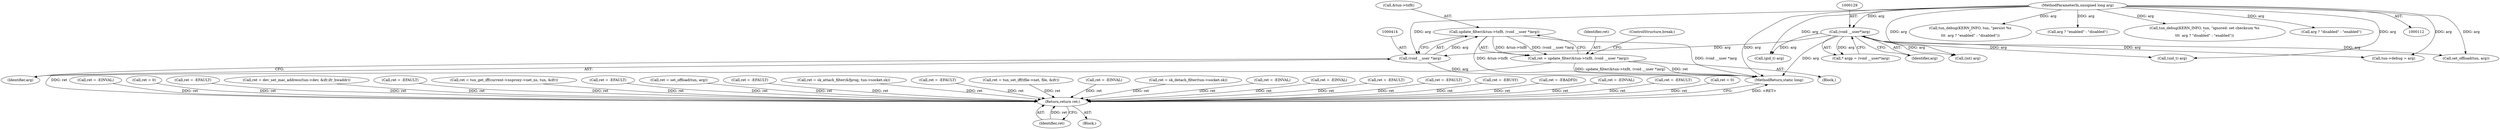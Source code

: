 digraph "0_linux_a117dacde0288f3ec60b6e5bcedae8fa37ee0dfc@API" {
"1000408" [label="(Call,update_filter(&tun->txflt, (void __user *)arg))"];
"1000413" [label="(Call,(void __user *)arg)"];
"1000128" [label="(Call,(void __user*)arg)"];
"1000115" [label="(MethodParameterIn,unsigned long arg)"];
"1000406" [label="(Call,ret = update_filter(&tun->txflt, (void __user *)arg))"];
"1000642" [label="(Return,return ret;)"];
"1000325" [label="(Call,(gid_t) arg)"];
"1000388" [label="(Call,set_offload(tun, arg))"];
"1000126" [label="(Call,* argp = (void __user*)arg)"];
"1000413" [label="(Call,(void __user *)arg)"];
"1000559" [label="(Call,ret = -EINVAL)"];
"1000374" [label="(Call,ret = 0)"];
"1000128" [label="(Call,(void __user*)arg)"];
"1000490" [label="(Call,ret = -EFAULT)"];
"1000462" [label="(Call,ret = dev_set_mac_address(tun->dev, &ifr.ifr_hwaddr))"];
"1000221" [label="(Call,ret = -EFAULT)"];
"1000246" [label="(Call,ret = tun_get_iff(current->nsproxy->net_ns, tun, &ifr))"];
"1000362" [label="(Call,(int) arg)"];
"1000643" [label="(Identifier,ret)"];
"1000130" [label="(Identifier,arg)"];
"1000584" [label="(Call,ret = -EFAULT)"];
"1000386" [label="(Call,ret = set_offload(tun, arg))"];
"1000416" [label="(ControlStructure,break;)"];
"1000117" [label="(Block,)"];
"1000295" [label="(Call,tun_debug(KERN_INFO, tun, \"persist %s\n\",\n\t\t\t  arg ? \"enabled\" : \"disabled\"))"];
"1000504" [label="(Call,ret = -EFAULT)"];
"1000596" [label="(Call,ret = sk_attach_filter(&fprog, tun->socket.sk))"];
"1000406" [label="(Call,ret = update_filter(&tun->txflt, (void __user *)arg))"];
"1000546" [label="(Call,ret = -EFAULT)"];
"1000309" [label="(Call,(uid_t) arg)"];
"1000203" [label="(Call,ret = tun_set_iff(tfile->net, file, &ifr))"];
"1000631" [label="(Call,ret = -EINVAL)"];
"1000409" [label="(Call,&tun->txflt)"];
"1000299" [label="(Call,arg ? \"enabled\" : \"disabled\")"];
"1000621" [label="(Call,ret = sk_detach_filter(tun->socket.sk))"];
"1000393" [label="(Call,ret = -EINVAL)"];
"1000608" [label="(Call,ret = -EINVAL)"];
"1000266" [label="(Call,ret = -EFAULT)"];
"1000532" [label="(Call,ret = -EFAULT)"];
"1000407" [label="(Identifier,ret)"];
"1000244" [label="(Block,)"];
"1000350" [label="(Call,ret = -EBUSY)"];
"1000115" [label="(MethodParameterIn,unsigned long arg)"];
"1000272" [label="(Call,tun_debug(KERN_INFO, tun, \"ignored: set checksum %s\n\",\n\t\t\t  arg ? \"disabled\" : \"enabled\"))"];
"1000226" [label="(Call,ret = -EBADFD)"];
"1000571" [label="(Call,ret = -EINVAL)"];
"1000408" [label="(Call,update_filter(&tun->txflt, (void __user *)arg))"];
"1000642" [label="(Return,return ret;)"];
"1000276" [label="(Call,arg ? \"disabled\" : \"enabled\")"];
"1000447" [label="(Call,ret = -EFAULT)"];
"1000644" [label="(MethodReturn,static long)"];
"1000415" [label="(Identifier,arg)"];
"1000379" [label="(Call,tun->debug = arg)"];
"1000239" [label="(Call,ret = 0)"];
"1000408" -> "1000406"  [label="AST: "];
"1000408" -> "1000413"  [label="CFG: "];
"1000409" -> "1000408"  [label="AST: "];
"1000413" -> "1000408"  [label="AST: "];
"1000406" -> "1000408"  [label="CFG: "];
"1000408" -> "1000644"  [label="DDG: &tun->txflt"];
"1000408" -> "1000644"  [label="DDG: (void __user *)arg"];
"1000408" -> "1000406"  [label="DDG: &tun->txflt"];
"1000408" -> "1000406"  [label="DDG: (void __user *)arg"];
"1000413" -> "1000408"  [label="DDG: arg"];
"1000413" -> "1000415"  [label="CFG: "];
"1000414" -> "1000413"  [label="AST: "];
"1000415" -> "1000413"  [label="AST: "];
"1000413" -> "1000644"  [label="DDG: arg"];
"1000128" -> "1000413"  [label="DDG: arg"];
"1000115" -> "1000413"  [label="DDG: arg"];
"1000128" -> "1000126"  [label="AST: "];
"1000128" -> "1000130"  [label="CFG: "];
"1000129" -> "1000128"  [label="AST: "];
"1000130" -> "1000128"  [label="AST: "];
"1000126" -> "1000128"  [label="CFG: "];
"1000128" -> "1000644"  [label="DDG: arg"];
"1000128" -> "1000126"  [label="DDG: arg"];
"1000115" -> "1000128"  [label="DDG: arg"];
"1000128" -> "1000309"  [label="DDG: arg"];
"1000128" -> "1000325"  [label="DDG: arg"];
"1000128" -> "1000362"  [label="DDG: arg"];
"1000128" -> "1000379"  [label="DDG: arg"];
"1000128" -> "1000388"  [label="DDG: arg"];
"1000115" -> "1000112"  [label="AST: "];
"1000115" -> "1000644"  [label="DDG: arg"];
"1000115" -> "1000272"  [label="DDG: arg"];
"1000115" -> "1000276"  [label="DDG: arg"];
"1000115" -> "1000295"  [label="DDG: arg"];
"1000115" -> "1000299"  [label="DDG: arg"];
"1000115" -> "1000309"  [label="DDG: arg"];
"1000115" -> "1000325"  [label="DDG: arg"];
"1000115" -> "1000362"  [label="DDG: arg"];
"1000115" -> "1000379"  [label="DDG: arg"];
"1000115" -> "1000388"  [label="DDG: arg"];
"1000406" -> "1000244"  [label="AST: "];
"1000407" -> "1000406"  [label="AST: "];
"1000416" -> "1000406"  [label="CFG: "];
"1000406" -> "1000644"  [label="DDG: ret"];
"1000406" -> "1000644"  [label="DDG: update_filter(&tun->txflt, (void __user *)arg)"];
"1000406" -> "1000642"  [label="DDG: ret"];
"1000642" -> "1000117"  [label="AST: "];
"1000642" -> "1000643"  [label="CFG: "];
"1000643" -> "1000642"  [label="AST: "];
"1000644" -> "1000642"  [label="CFG: "];
"1000642" -> "1000644"  [label="DDG: <RET>"];
"1000643" -> "1000642"  [label="DDG: ret"];
"1000532" -> "1000642"  [label="DDG: ret"];
"1000350" -> "1000642"  [label="DDG: ret"];
"1000631" -> "1000642"  [label="DDG: ret"];
"1000596" -> "1000642"  [label="DDG: ret"];
"1000239" -> "1000642"  [label="DDG: ret"];
"1000266" -> "1000642"  [label="DDG: ret"];
"1000386" -> "1000642"  [label="DDG: ret"];
"1000571" -> "1000642"  [label="DDG: ret"];
"1000504" -> "1000642"  [label="DDG: ret"];
"1000546" -> "1000642"  [label="DDG: ret"];
"1000447" -> "1000642"  [label="DDG: ret"];
"1000608" -> "1000642"  [label="DDG: ret"];
"1000203" -> "1000642"  [label="DDG: ret"];
"1000559" -> "1000642"  [label="DDG: ret"];
"1000621" -> "1000642"  [label="DDG: ret"];
"1000393" -> "1000642"  [label="DDG: ret"];
"1000374" -> "1000642"  [label="DDG: ret"];
"1000226" -> "1000642"  [label="DDG: ret"];
"1000462" -> "1000642"  [label="DDG: ret"];
"1000221" -> "1000642"  [label="DDG: ret"];
"1000490" -> "1000642"  [label="DDG: ret"];
"1000584" -> "1000642"  [label="DDG: ret"];
"1000246" -> "1000642"  [label="DDG: ret"];
}
